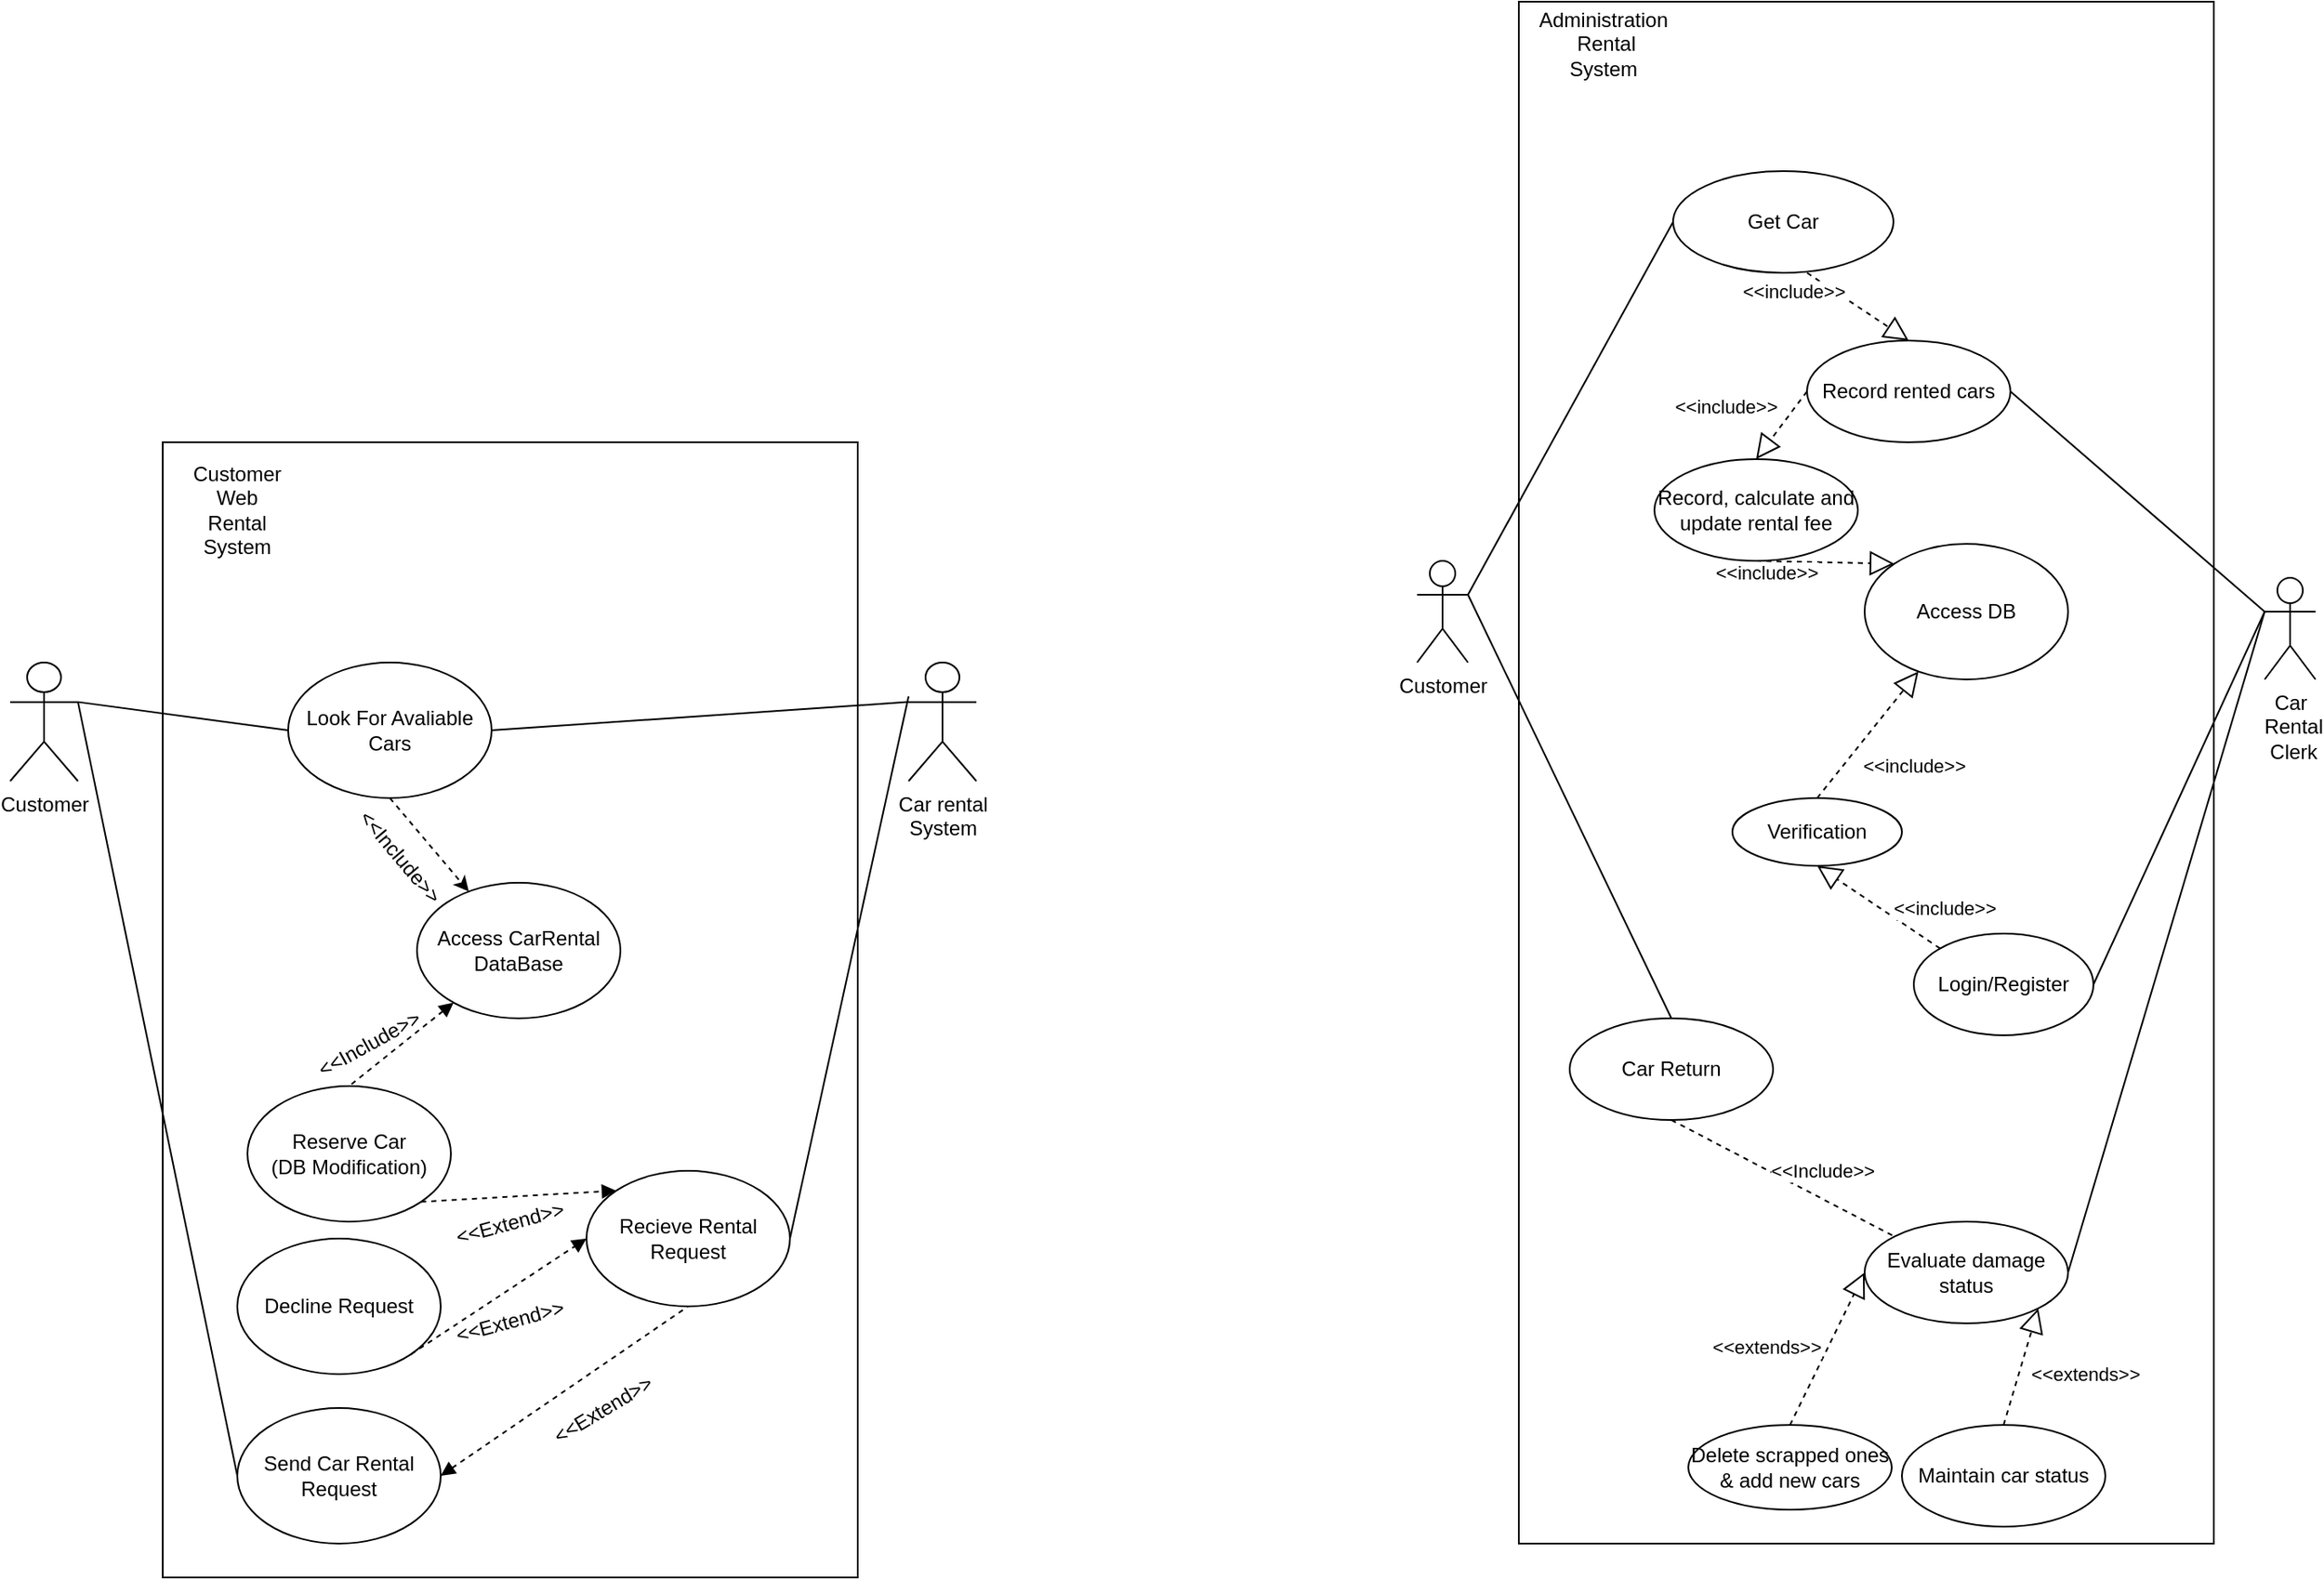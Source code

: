<mxfile version="16.5.1" type="device"><diagram id="AM7api_FjovreJdt0OAh" name="Page-1"><mxGraphModel dx="1483" dy="927" grid="1" gridSize="10" guides="1" tooltips="1" connect="1" arrows="1" fold="1" page="1" pageScale="1" pageWidth="827" pageHeight="1169" math="0" shadow="0"><root><mxCell id="0"/><mxCell id="1" parent="0"/><mxCell id="p5BQxpH_dek0WDCPWFaF-44" value="" style="rounded=0;whiteSpace=wrap;html=1;" vertex="1" parent="1"><mxGeometry x="1020" y="50" width="410" height="910" as="geometry"/></mxCell><mxCell id="fNkRKlAmfn5ngWTISxZm-3" value="" style="rounded=0;whiteSpace=wrap;html=1;" parent="1" vertex="1"><mxGeometry x="220" y="310" width="410" height="670" as="geometry"/></mxCell><mxCell id="XJOiiWlinSjDIogrpbkq-2" value="Customer" style="shape=umlActor;verticalLabelPosition=bottom;verticalAlign=top;html=1;outlineConnect=0;" parent="1" vertex="1"><mxGeometry x="130" y="440" width="40" height="70" as="geometry"/></mxCell><mxCell id="XJOiiWlinSjDIogrpbkq-8" value="Car rental &lt;br&gt;System" style="shape=umlActor;verticalLabelPosition=bottom;verticalAlign=top;html=1;outlineConnect=0;" parent="1" vertex="1"><mxGeometry x="660" y="440" width="40" height="70" as="geometry"/></mxCell><mxCell id="XJOiiWlinSjDIogrpbkq-9" value="Login/Register" style="ellipse;whiteSpace=wrap;html=1;" parent="1" vertex="1"><mxGeometry x="1253" y="600" width="106" height="60" as="geometry"/></mxCell><mxCell id="XJOiiWlinSjDIogrpbkq-18" value="Customer&lt;br&gt;Web Rental System" style="text;html=1;strokeColor=none;fillColor=none;align=center;verticalAlign=middle;whiteSpace=wrap;rounded=0;" parent="1" vertex="1"><mxGeometry x="234" y="335" width="60" height="30" as="geometry"/></mxCell><mxCell id="fNkRKlAmfn5ngWTISxZm-4" value="Verification" style="ellipse;whiteSpace=wrap;html=1;" parent="1" vertex="1"><mxGeometry x="1146" y="520" width="100" height="40" as="geometry"/></mxCell><mxCell id="fNkRKlAmfn5ngWTISxZm-5" value="" style="endArrow=block;dashed=1;endFill=0;endSize=12;html=1;rounded=0;exitX=0;exitY=0;exitDx=0;exitDy=0;entryX=0.5;entryY=1;entryDx=0;entryDy=0;" parent="1" source="XJOiiWlinSjDIogrpbkq-9" target="fNkRKlAmfn5ngWTISxZm-4" edge="1"><mxGeometry width="160" relative="1" as="geometry"><mxPoint x="1176" y="770" as="sourcePoint"/><mxPoint x="1336" y="770" as="targetPoint"/></mxGeometry></mxCell><mxCell id="fNkRKlAmfn5ngWTISxZm-6" value="&amp;lt;&amp;lt;include&amp;gt;&amp;gt;" style="edgeLabel;html=1;align=center;verticalAlign=middle;resizable=0;points=[];" parent="fNkRKlAmfn5ngWTISxZm-5" connectable="0" vertex="1"><mxGeometry x="-0.264" relative="1" as="geometry"><mxPoint x="29" y="-6" as="offset"/></mxGeometry></mxCell><mxCell id="p5BQxpH_dek0WDCPWFaF-1" value="Car&lt;br&gt;&amp;nbsp;Rental&lt;br&gt;&amp;nbsp;Clerk" style="shape=umlActor;verticalLabelPosition=bottom;verticalAlign=top;html=1;outlineConnect=0;" vertex="1" parent="1"><mxGeometry x="1460" y="390" width="30" height="60" as="geometry"/></mxCell><mxCell id="p5BQxpH_dek0WDCPWFaF-2" value="Evaluate damage status" style="ellipse;whiteSpace=wrap;html=1;" vertex="1" parent="1"><mxGeometry x="1224" y="770" width="120" height="60" as="geometry"/></mxCell><mxCell id="p5BQxpH_dek0WDCPWFaF-3" value="Delete scrapped ones &amp;amp; add new cars" style="ellipse;whiteSpace=wrap;html=1;" vertex="1" parent="1"><mxGeometry x="1120" y="890" width="120" height="50" as="geometry"/></mxCell><mxCell id="p5BQxpH_dek0WDCPWFaF-4" value="" style="endArrow=block;dashed=1;endFill=0;endSize=12;html=1;rounded=0;exitX=0.5;exitY=0;exitDx=0;exitDy=0;entryX=0;entryY=0.5;entryDx=0;entryDy=0;" edge="1" parent="1" source="p5BQxpH_dek0WDCPWFaF-3" target="p5BQxpH_dek0WDCPWFaF-2"><mxGeometry width="160" relative="1" as="geometry"><mxPoint x="1183" y="778.79" as="sourcePoint"/><mxPoint x="1231.523" y="810.003" as="targetPoint"/></mxGeometry></mxCell><mxCell id="p5BQxpH_dek0WDCPWFaF-5" value="&amp;lt;&amp;lt;extends&amp;gt;&amp;gt;" style="edgeLabel;html=1;align=center;verticalAlign=middle;resizable=0;points=[];" connectable="0" vertex="1" parent="p5BQxpH_dek0WDCPWFaF-4"><mxGeometry x="-0.128" y="-1" relative="1" as="geometry"><mxPoint x="-34" y="-8" as="offset"/></mxGeometry></mxCell><mxCell id="p5BQxpH_dek0WDCPWFaF-6" value="Maintain car status" style="ellipse;whiteSpace=wrap;html=1;" vertex="1" parent="1"><mxGeometry x="1246" y="890" width="120" height="60" as="geometry"/></mxCell><mxCell id="p5BQxpH_dek0WDCPWFaF-7" value="" style="endArrow=block;dashed=1;endFill=0;endSize=12;html=1;rounded=0;exitX=0.5;exitY=0;exitDx=0;exitDy=0;entryX=1;entryY=1;entryDx=0;entryDy=0;" edge="1" parent="1" source="p5BQxpH_dek0WDCPWFaF-6" target="p5BQxpH_dek0WDCPWFaF-2"><mxGeometry width="160" relative="1" as="geometry"><mxPoint x="1380" y="798.79" as="sourcePoint"/><mxPoint x="1428.523" y="830.003" as="targetPoint"/></mxGeometry></mxCell><mxCell id="p5BQxpH_dek0WDCPWFaF-8" value="&amp;lt;&amp;lt;extends&amp;gt;&amp;gt;" style="edgeLabel;html=1;align=center;verticalAlign=middle;resizable=0;points=[];" connectable="0" vertex="1" parent="p5BQxpH_dek0WDCPWFaF-7"><mxGeometry x="-0.128" y="-1" relative="1" as="geometry"><mxPoint x="38" as="offset"/></mxGeometry></mxCell><mxCell id="p5BQxpH_dek0WDCPWFaF-9" value="Record rented cars" style="ellipse;whiteSpace=wrap;html=1;" vertex="1" parent="1"><mxGeometry x="1190" y="250" width="120" height="60" as="geometry"/></mxCell><mxCell id="p5BQxpH_dek0WDCPWFaF-10" value="Record, calculate and update rental fee" style="ellipse;whiteSpace=wrap;html=1;" vertex="1" parent="1"><mxGeometry x="1100" y="320" width="120" height="60" as="geometry"/></mxCell><mxCell id="p5BQxpH_dek0WDCPWFaF-11" value="" style="endArrow=block;dashed=1;endFill=0;endSize=12;html=1;rounded=0;exitX=0;exitY=0.5;exitDx=0;exitDy=0;entryX=0.5;entryY=0;entryDx=0;entryDy=0;" edge="1" parent="1" source="p5BQxpH_dek0WDCPWFaF-9" target="p5BQxpH_dek0WDCPWFaF-10"><mxGeometry width="160" relative="1" as="geometry"><mxPoint x="1139" y="258.79" as="sourcePoint"/><mxPoint x="1116" y="500" as="targetPoint"/></mxGeometry></mxCell><mxCell id="p5BQxpH_dek0WDCPWFaF-12" value="&amp;lt;&amp;lt;include&amp;gt;&amp;gt;" style="edgeLabel;html=1;align=center;verticalAlign=middle;resizable=0;points=[];" connectable="0" vertex="1" parent="p5BQxpH_dek0WDCPWFaF-11"><mxGeometry x="-0.128" y="-1" relative="1" as="geometry"><mxPoint x="-34" y="-8" as="offset"/></mxGeometry></mxCell><mxCell id="p5BQxpH_dek0WDCPWFaF-14" value="Access CarRental&lt;br&gt;DataBase" style="ellipse;whiteSpace=wrap;html=1;" vertex="1" parent="1"><mxGeometry x="370" y="570" width="120" height="80" as="geometry"/></mxCell><mxCell id="p5BQxpH_dek0WDCPWFaF-15" value="Send Car Rental Request" style="ellipse;whiteSpace=wrap;html=1;" vertex="1" parent="1"><mxGeometry x="264" y="880" width="120" height="80" as="geometry"/></mxCell><mxCell id="p5BQxpH_dek0WDCPWFaF-16" value="Look For Avaliable Cars" style="ellipse;whiteSpace=wrap;html=1;" vertex="1" parent="1"><mxGeometry x="294" y="440" width="120" height="80" as="geometry"/></mxCell><mxCell id="p5BQxpH_dek0WDCPWFaF-17" value="Reserve Car&lt;br&gt;(DB Modification)" style="ellipse;whiteSpace=wrap;html=1;" vertex="1" parent="1"><mxGeometry x="270" y="690" width="120" height="80" as="geometry"/></mxCell><mxCell id="p5BQxpH_dek0WDCPWFaF-18" value="Recieve Rental Request" style="ellipse;whiteSpace=wrap;html=1;" vertex="1" parent="1"><mxGeometry x="470" y="740" width="120" height="80" as="geometry"/></mxCell><mxCell id="p5BQxpH_dek0WDCPWFaF-19" value="" style="endArrow=none;html=1;rounded=0;exitX=1;exitY=0.333;exitDx=0;exitDy=0;exitPerimeter=0;entryX=0;entryY=0.5;entryDx=0;entryDy=0;endFill=0;" edge="1" parent="1" source="XJOiiWlinSjDIogrpbkq-2" target="p5BQxpH_dek0WDCPWFaF-16"><mxGeometry width="50" height="50" relative="1" as="geometry"><mxPoint x="440" y="520" as="sourcePoint"/><mxPoint x="490" y="470" as="targetPoint"/></mxGeometry></mxCell><mxCell id="p5BQxpH_dek0WDCPWFaF-20" value="" style="endArrow=none;html=1;rounded=0;exitX=1;exitY=0.333;exitDx=0;exitDy=0;exitPerimeter=0;entryX=0;entryY=0.5;entryDx=0;entryDy=0;endFill=0;" edge="1" parent="1" source="XJOiiWlinSjDIogrpbkq-2" target="p5BQxpH_dek0WDCPWFaF-15"><mxGeometry width="50" height="50" relative="1" as="geometry"><mxPoint x="440" y="520" as="sourcePoint"/><mxPoint x="490" y="470" as="targetPoint"/></mxGeometry></mxCell><mxCell id="p5BQxpH_dek0WDCPWFaF-23" value="" style="endArrow=classic;html=1;rounded=0;exitX=0.5;exitY=1;exitDx=0;exitDy=0;dashed=1;" edge="1" parent="1" source="p5BQxpH_dek0WDCPWFaF-16" target="p5BQxpH_dek0WDCPWFaF-14"><mxGeometry width="50" height="50" relative="1" as="geometry"><mxPoint x="440" y="520" as="sourcePoint"/><mxPoint x="490" y="470" as="targetPoint"/></mxGeometry></mxCell><mxCell id="p5BQxpH_dek0WDCPWFaF-24" value="&amp;lt;&amp;lt;Include&amp;gt;&amp;gt;" style="text;html=1;strokeColor=none;fillColor=none;align=center;verticalAlign=middle;whiteSpace=wrap;rounded=0;rotation=50;" vertex="1" parent="1"><mxGeometry x="330" y="540" width="60" height="30" as="geometry"/></mxCell><mxCell id="p5BQxpH_dek0WDCPWFaF-25" value="" style="endArrow=none;html=1;rounded=0;exitX=1;exitY=0.5;exitDx=0;exitDy=0;entryX=0;entryY=0.333;entryDx=0;entryDy=0;entryPerimeter=0;" edge="1" parent="1" source="p5BQxpH_dek0WDCPWFaF-16" target="XJOiiWlinSjDIogrpbkq-8"><mxGeometry width="50" height="50" relative="1" as="geometry"><mxPoint x="440" y="520" as="sourcePoint"/><mxPoint x="490" y="470" as="targetPoint"/></mxGeometry></mxCell><mxCell id="p5BQxpH_dek0WDCPWFaF-28" value="" style="endArrow=none;html=1;rounded=0;exitX=1;exitY=0.5;exitDx=0;exitDy=0;" edge="1" parent="1" source="p5BQxpH_dek0WDCPWFaF-18"><mxGeometry width="50" height="50" relative="1" as="geometry"><mxPoint x="440" y="520" as="sourcePoint"/><mxPoint x="660" y="460" as="targetPoint"/></mxGeometry></mxCell><mxCell id="p5BQxpH_dek0WDCPWFaF-31" value="" style="endArrow=block;dashed=1;html=1;rounded=0;entryX=0;entryY=0;entryDx=0;entryDy=0;exitX=1;exitY=1;exitDx=0;exitDy=0;endFill=1;startArrow=none;" edge="1" parent="1" source="p5BQxpH_dek0WDCPWFaF-17" target="p5BQxpH_dek0WDCPWFaF-18"><mxGeometry width="50" height="50" relative="1" as="geometry"><mxPoint x="423.441" y="812.406" as="sourcePoint"/><mxPoint x="490" y="610" as="targetPoint"/></mxGeometry></mxCell><mxCell id="p5BQxpH_dek0WDCPWFaF-35" value="" style="endArrow=none;dashed=1;html=1;rounded=0;entryX=0.5;entryY=0;entryDx=0;entryDy=0;endFill=0;startArrow=block;startFill=1;" edge="1" parent="1" source="p5BQxpH_dek0WDCPWFaF-14" target="p5BQxpH_dek0WDCPWFaF-17"><mxGeometry width="50" height="50" relative="1" as="geometry"><mxPoint x="390.704" y="640.228" as="sourcePoint"/><mxPoint x="323.642" y="653.509" as="targetPoint"/></mxGeometry></mxCell><mxCell id="p5BQxpH_dek0WDCPWFaF-36" value="&amp;lt;&amp;lt;Extend&amp;gt;&amp;gt;" style="text;html=1;strokeColor=none;fillColor=none;align=center;verticalAlign=middle;whiteSpace=wrap;rounded=0;rotation=-15;" vertex="1" parent="1"><mxGeometry x="395" y="770" width="60" height="2.14" as="geometry"/></mxCell><mxCell id="p5BQxpH_dek0WDCPWFaF-37" value="&amp;lt;&amp;lt;Include&amp;gt;&amp;gt;" style="text;html=1;strokeColor=none;fillColor=none;align=center;verticalAlign=middle;whiteSpace=wrap;rounded=0;rotation=-29;" vertex="1" parent="1"><mxGeometry x="312.27" y="650" width="60" height="30" as="geometry"/></mxCell><mxCell id="p5BQxpH_dek0WDCPWFaF-39" value="" style="endArrow=none;dashed=1;html=1;rounded=0;exitX=1;exitY=0.5;exitDx=0;exitDy=0;entryX=0.5;entryY=1;entryDx=0;entryDy=0;startArrow=block;startFill=1;" edge="1" parent="1" source="p5BQxpH_dek0WDCPWFaF-15" target="p5BQxpH_dek0WDCPWFaF-18"><mxGeometry width="50" height="50" relative="1" as="geometry"><mxPoint x="440" y="800" as="sourcePoint"/><mxPoint x="490" y="750" as="targetPoint"/></mxGeometry></mxCell><mxCell id="p5BQxpH_dek0WDCPWFaF-40" value="&amp;lt;&amp;lt;Extend&amp;gt;&amp;gt;" style="text;html=1;strokeColor=none;fillColor=none;align=center;verticalAlign=middle;whiteSpace=wrap;rounded=0;rotation=-31;" vertex="1" parent="1"><mxGeometry x="450" y="880" width="60" height="2.14" as="geometry"/></mxCell><mxCell id="p5BQxpH_dek0WDCPWFaF-45" value="Administration&lt;br&gt;&amp;nbsp;Rental System" style="text;html=1;strokeColor=none;fillColor=none;align=center;verticalAlign=middle;whiteSpace=wrap;rounded=0;" vertex="1" parent="1"><mxGeometry x="1040" y="60" width="60" height="30" as="geometry"/></mxCell><mxCell id="p5BQxpH_dek0WDCPWFaF-46" value="Access DB" style="ellipse;whiteSpace=wrap;html=1;" vertex="1" parent="1"><mxGeometry x="1224" y="370" width="120" height="80" as="geometry"/></mxCell><mxCell id="p5BQxpH_dek0WDCPWFaF-47" value="Customer" style="shape=umlActor;verticalLabelPosition=bottom;verticalAlign=top;html=1;outlineConnect=0;" vertex="1" parent="1"><mxGeometry x="960" y="380" width="30" height="60" as="geometry"/></mxCell><mxCell id="p5BQxpH_dek0WDCPWFaF-48" value="Get Car" style="ellipse;whiteSpace=wrap;html=1;" vertex="1" parent="1"><mxGeometry x="1111" y="150" width="130" height="60" as="geometry"/></mxCell><mxCell id="p5BQxpH_dek0WDCPWFaF-49" value="" style="endArrow=none;html=1;rounded=0;exitX=1;exitY=0.333;exitDx=0;exitDy=0;exitPerimeter=0;entryX=0;entryY=0.5;entryDx=0;entryDy=0;" edge="1" parent="1" source="p5BQxpH_dek0WDCPWFaF-47" target="p5BQxpH_dek0WDCPWFaF-48"><mxGeometry width="50" height="50" relative="1" as="geometry"><mxPoint x="960" y="520" as="sourcePoint"/><mxPoint x="1010" y="470" as="targetPoint"/></mxGeometry></mxCell><mxCell id="p5BQxpH_dek0WDCPWFaF-50" value="" style="endArrow=none;html=1;rounded=0;entryX=1;entryY=0.5;entryDx=0;entryDy=0;exitX=0;exitY=0.333;exitDx=0;exitDy=0;exitPerimeter=0;" edge="1" parent="1" source="p5BQxpH_dek0WDCPWFaF-1" target="p5BQxpH_dek0WDCPWFaF-9"><mxGeometry width="50" height="50" relative="1" as="geometry"><mxPoint x="1300" y="430" as="sourcePoint"/><mxPoint x="1350" y="380" as="targetPoint"/></mxGeometry></mxCell><mxCell id="p5BQxpH_dek0WDCPWFaF-51" value="" style="endArrow=block;dashed=1;endFill=0;endSize=12;html=1;rounded=0;exitX=0.608;exitY=1;exitDx=0;exitDy=0;entryX=0.5;entryY=0;entryDx=0;entryDy=0;exitPerimeter=0;" edge="1" parent="1" source="p5BQxpH_dek0WDCPWFaF-48" target="p5BQxpH_dek0WDCPWFaF-9"><mxGeometry width="160" relative="1" as="geometry"><mxPoint x="1326" y="170" as="sourcePoint"/><mxPoint x="1320" y="240" as="targetPoint"/></mxGeometry></mxCell><mxCell id="p5BQxpH_dek0WDCPWFaF-52" value="&amp;lt;&amp;lt;include&amp;gt;&amp;gt;" style="edgeLabel;html=1;align=center;verticalAlign=middle;resizable=0;points=[];" connectable="0" vertex="1" parent="p5BQxpH_dek0WDCPWFaF-51"><mxGeometry x="-0.128" y="-1" relative="1" as="geometry"><mxPoint x="-34" y="-8" as="offset"/></mxGeometry></mxCell><mxCell id="p5BQxpH_dek0WDCPWFaF-54" value="Decline Request" style="ellipse;whiteSpace=wrap;html=1;" vertex="1" parent="1"><mxGeometry x="264" y="780" width="120" height="80" as="geometry"/></mxCell><mxCell id="p5BQxpH_dek0WDCPWFaF-55" value="" style="endArrow=block;dashed=1;html=1;rounded=0;entryX=0;entryY=0.5;entryDx=0;entryDy=0;exitX=1;exitY=1;exitDx=0;exitDy=0;endFill=1;startArrow=none;" edge="1" parent="1" source="p5BQxpH_dek0WDCPWFaF-54" target="p5BQxpH_dek0WDCPWFaF-18"><mxGeometry width="50" height="50" relative="1" as="geometry"><mxPoint x="883.441" y="1102.406" as="sourcePoint"/><mxPoint x="947.574" y="1041.716" as="targetPoint"/></mxGeometry></mxCell><mxCell id="p5BQxpH_dek0WDCPWFaF-56" value="&amp;lt;&amp;lt;Extend&amp;gt;&amp;gt;" style="text;html=1;strokeColor=none;fillColor=none;align=center;verticalAlign=middle;whiteSpace=wrap;rounded=0;rotation=-15;" vertex="1" parent="1"><mxGeometry x="395" y="827.86" width="60" height="2.14" as="geometry"/></mxCell><mxCell id="p5BQxpH_dek0WDCPWFaF-57" value="Car Return" style="ellipse;whiteSpace=wrap;html=1;" vertex="1" parent="1"><mxGeometry x="1050" y="650" width="120" height="60" as="geometry"/></mxCell><mxCell id="p5BQxpH_dek0WDCPWFaF-58" value="" style="endArrow=none;html=1;rounded=0;exitX=1;exitY=0.333;exitDx=0;exitDy=0;exitPerimeter=0;entryX=0.5;entryY=0;entryDx=0;entryDy=0;" edge="1" parent="1" source="p5BQxpH_dek0WDCPWFaF-47" target="p5BQxpH_dek0WDCPWFaF-57"><mxGeometry width="50" height="50" relative="1" as="geometry"><mxPoint x="1270" y="530" as="sourcePoint"/><mxPoint x="1320" y="480" as="targetPoint"/></mxGeometry></mxCell><mxCell id="p5BQxpH_dek0WDCPWFaF-59" value="" style="endArrow=block;dashed=1;endFill=0;endSize=12;html=1;rounded=0;exitX=0.5;exitY=1;exitDx=0;exitDy=0;entryX=0;entryY=0;entryDx=0;entryDy=0;" edge="1" parent="1" source="p5BQxpH_dek0WDCPWFaF-10" target="p5BQxpH_dek0WDCPWFaF-46"><mxGeometry width="160" relative="1" as="geometry"><mxPoint x="1196" y="350" as="sourcePoint"/><mxPoint x="1190" y="420" as="targetPoint"/></mxGeometry></mxCell><mxCell id="p5BQxpH_dek0WDCPWFaF-60" value="&amp;lt;&amp;lt;include&amp;gt;&amp;gt;" style="edgeLabel;html=1;align=center;verticalAlign=middle;resizable=0;points=[];" connectable="0" vertex="1" parent="p5BQxpH_dek0WDCPWFaF-59"><mxGeometry x="-0.128" y="-1" relative="1" as="geometry"><mxPoint x="-30" y="5" as="offset"/></mxGeometry></mxCell><mxCell id="p5BQxpH_dek0WDCPWFaF-62" value="" style="endArrow=none;html=1;rounded=0;exitX=1;exitY=0.5;exitDx=0;exitDy=0;entryX=0;entryY=0.333;entryDx=0;entryDy=0;entryPerimeter=0;" edge="1" parent="1" source="XJOiiWlinSjDIogrpbkq-9" target="p5BQxpH_dek0WDCPWFaF-1"><mxGeometry width="50" height="50" relative="1" as="geometry"><mxPoint x="1360" y="610" as="sourcePoint"/><mxPoint x="1410" y="560" as="targetPoint"/></mxGeometry></mxCell><mxCell id="p5BQxpH_dek0WDCPWFaF-63" value="" style="endArrow=block;dashed=1;endFill=0;endSize=12;html=1;rounded=0;exitX=0.5;exitY=0;exitDx=0;exitDy=0;" edge="1" parent="1" source="fNkRKlAmfn5ngWTISxZm-4" target="p5BQxpH_dek0WDCPWFaF-46"><mxGeometry width="160" relative="1" as="geometry"><mxPoint x="1278.574" y="618.758" as="sourcePoint"/><mxPoint x="1206" y="570.0" as="targetPoint"/></mxGeometry></mxCell><mxCell id="p5BQxpH_dek0WDCPWFaF-64" value="&amp;lt;&amp;lt;include&amp;gt;&amp;gt;" style="edgeLabel;html=1;align=center;verticalAlign=middle;resizable=0;points=[];" connectable="0" vertex="1" parent="p5BQxpH_dek0WDCPWFaF-63"><mxGeometry x="-0.264" relative="1" as="geometry"><mxPoint x="35" y="8" as="offset"/></mxGeometry></mxCell><mxCell id="p5BQxpH_dek0WDCPWFaF-65" value="" style="endArrow=none;html=1;rounded=0;entryX=0;entryY=0.333;entryDx=0;entryDy=0;entryPerimeter=0;exitX=1;exitY=0.5;exitDx=0;exitDy=0;" edge="1" parent="1" source="p5BQxpH_dek0WDCPWFaF-2" target="p5BQxpH_dek0WDCPWFaF-1"><mxGeometry width="50" height="50" relative="1" as="geometry"><mxPoint x="1270" y="530" as="sourcePoint"/><mxPoint x="1320" y="480" as="targetPoint"/></mxGeometry></mxCell><mxCell id="p5BQxpH_dek0WDCPWFaF-66" value="&amp;lt;&amp;lt;Include&amp;gt;&amp;gt;" style="endArrow=none;dashed=1;html=1;rounded=0;exitX=0.5;exitY=1;exitDx=0;exitDy=0;entryX=0;entryY=0;entryDx=0;entryDy=0;" edge="1" parent="1" source="p5BQxpH_dek0WDCPWFaF-57" target="p5BQxpH_dek0WDCPWFaF-2"><mxGeometry x="0.262" y="15" width="50" height="50" relative="1" as="geometry"><mxPoint x="1270" y="530" as="sourcePoint"/><mxPoint x="1320" y="480" as="targetPoint"/><mxPoint x="-1" as="offset"/></mxGeometry></mxCell></root></mxGraphModel></diagram></mxfile>
